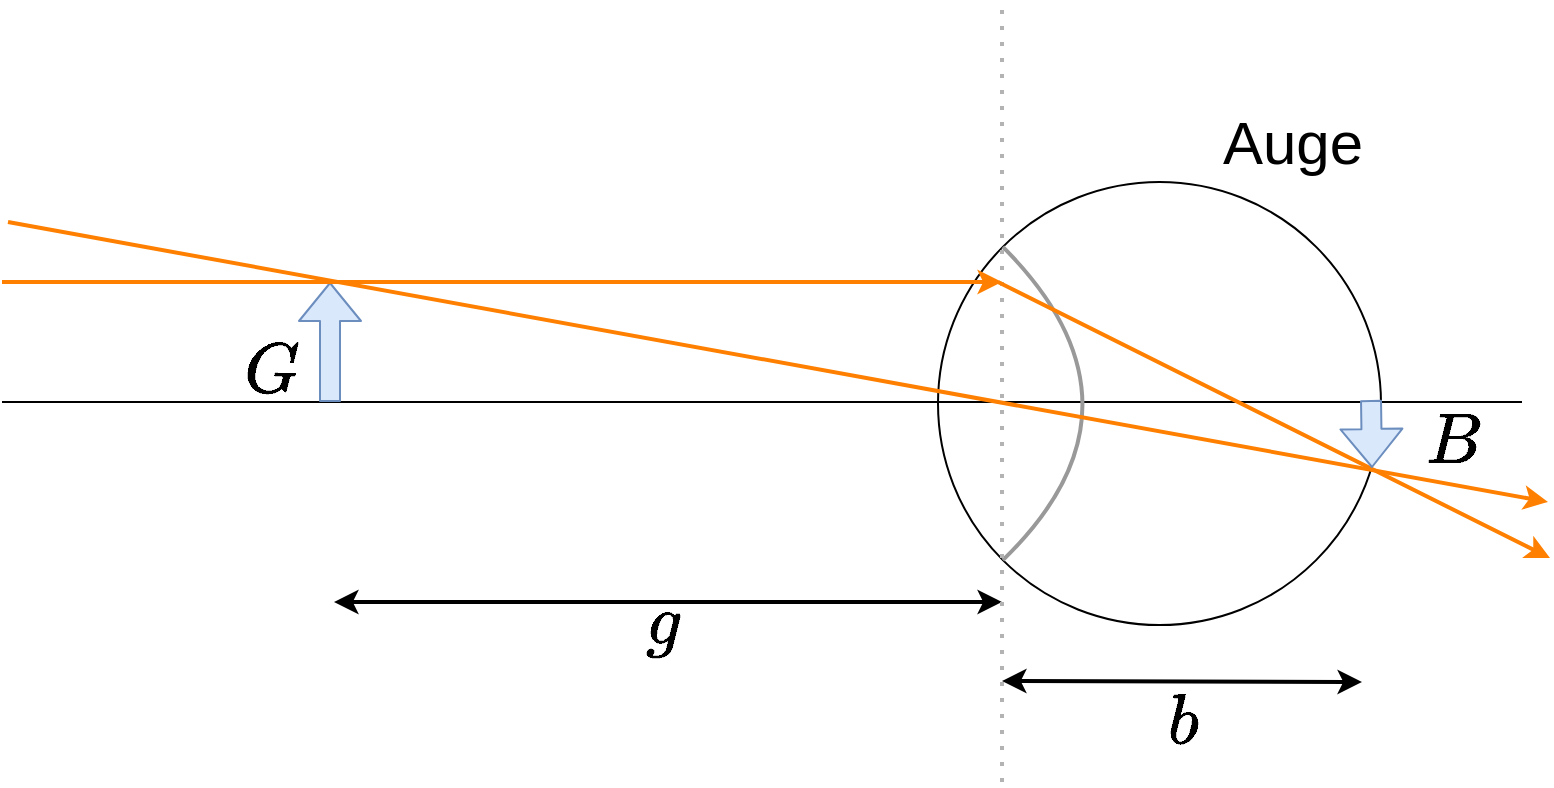 <mxfile version="17.2.4" type="device"><diagram id="3tDvDmqhQdE-J8vVAmm0" name="Seite-1"><mxGraphModel dx="1845" dy="679" grid="1" gridSize="10" guides="1" tooltips="1" connect="1" arrows="1" fold="1" page="1" pageScale="1" pageWidth="827" pageHeight="1169" math="1" shadow="0"><root><mxCell id="0"/><mxCell id="1" parent="0"/><mxCell id="GEFgdalhLNKTZQKOLcyC-4" value="" style="endArrow=none;html=1;strokeWidth=1;curved=1;startArrow=none;" parent="1" edge="1"><mxGeometry width="50" height="50" relative="1" as="geometry"><mxPoint x="640" y="360" as="sourcePoint"/><mxPoint x="-120" y="360" as="targetPoint"/></mxGeometry></mxCell><mxCell id="GEFgdalhLNKTZQKOLcyC-5" value="" style="shape=flexArrow;endArrow=classic;html=1;strokeWidth=1;curved=1;fillColor=#dae8fc;strokeColor=#6c8ebf;" parent="1" edge="1"><mxGeometry width="50" height="50" relative="1" as="geometry"><mxPoint x="44" y="360" as="sourcePoint"/><mxPoint x="44" y="300" as="targetPoint"/></mxGeometry></mxCell><mxCell id="GEFgdalhLNKTZQKOLcyC-9" value="" style="endArrow=none;html=1;strokeWidth=1;curved=1;" parent="1" edge="1"><mxGeometry width="50" height="50" relative="1" as="geometry"><mxPoint x="560" y="360" as="sourcePoint"/><mxPoint x="560" y="360" as="targetPoint"/></mxGeometry></mxCell><mxCell id="GEFgdalhLNKTZQKOLcyC-17" value="$$G$$" style="text;html=1;resizable=0;autosize=1;align=center;verticalAlign=middle;points=[];fillColor=none;strokeColor=none;rounded=0;fontSize=30;" parent="1" vertex="1"><mxGeometry x="-40" y="325" width="110" height="40" as="geometry"/></mxCell><mxCell id="GEFgdalhLNKTZQKOLcyC-19" value="" style="endArrow=classic;startArrow=classic;html=1;fontSize=30;strokeColor=#000000;strokeWidth=2;curved=1;" parent="1" edge="1"><mxGeometry width="50" height="50" relative="1" as="geometry"><mxPoint x="380" y="499.5" as="sourcePoint"/><mxPoint x="560" y="500" as="targetPoint"/></mxGeometry></mxCell><mxCell id="GEFgdalhLNKTZQKOLcyC-20" value="$$g$$" style="text;html=1;resizable=0;autosize=1;align=center;verticalAlign=middle;points=[];fillColor=none;strokeColor=none;rounded=0;fontSize=30;" parent="1" vertex="1"><mxGeometry x="160" y="450" width="100" height="40" as="geometry"/></mxCell><mxCell id="GEFgdalhLNKTZQKOLcyC-21" value="" style="endArrow=classic;startArrow=classic;html=1;fontSize=30;strokeColor=#000000;strokeWidth=2;curved=1;" parent="1" edge="1"><mxGeometry width="50" height="50" relative="1" as="geometry"><mxPoint x="46" y="460" as="sourcePoint"/><mxPoint x="380" y="460" as="targetPoint"/></mxGeometry></mxCell><mxCell id="GEFgdalhLNKTZQKOLcyC-22" value="$$b$$" style="text;html=1;resizable=0;autosize=1;align=center;verticalAlign=middle;points=[];fillColor=none;strokeColor=none;rounded=0;fontSize=30;" parent="1" vertex="1"><mxGeometry x="420" y="500" width="100" height="40" as="geometry"/></mxCell><mxCell id="O7H7acLFuo7m2hRL6-Ge-1" value="" style="ellipse;whiteSpace=wrap;html=1;aspect=fixed;fontSize=30;fillColor=none;" parent="1" vertex="1"><mxGeometry x="348" y="250" width="221.5" height="221.5" as="geometry"/></mxCell><mxCell id="O7H7acLFuo7m2hRL6-Ge-2" value="" style="endArrow=none;html=1;fontSize=30;strokeColor=#999999;strokeWidth=2;curved=1;entryX=0;entryY=0;entryDx=0;entryDy=0;exitX=0;exitY=1;exitDx=0;exitDy=0;" parent="1" source="O7H7acLFuo7m2hRL6-Ge-1" target="O7H7acLFuo7m2hRL6-Ge-1" edge="1"><mxGeometry width="50" height="50" relative="1" as="geometry"><mxPoint x="50" y="461.5" as="sourcePoint"/><mxPoint x="100" y="411.5" as="targetPoint"/><Array as="points"><mxPoint x="460" y="362"/></Array></mxGeometry></mxCell><mxCell id="O7H7acLFuo7m2hRL6-Ge-3" value="Auge" style="text;html=1;resizable=0;autosize=1;align=center;verticalAlign=middle;points=[];fillColor=none;strokeColor=none;rounded=0;fontSize=30;" parent="1" vertex="1"><mxGeometry x="479.5" y="210" width="90" height="40" as="geometry"/></mxCell><mxCell id="O7H7acLFuo7m2hRL6-Ge-4" value="" style="endArrow=none;dashed=1;html=1;dashPattern=1 3;strokeWidth=2;rounded=0;strokeColor=#B3B3B3;" parent="1" edge="1"><mxGeometry width="50" height="50" relative="1" as="geometry"><mxPoint x="380" y="550" as="sourcePoint"/><mxPoint x="380" y="160" as="targetPoint"/></mxGeometry></mxCell><mxCell id="O7H7acLFuo7m2hRL6-Ge-5" value="" style="endArrow=classic;html=1;strokeWidth=2;curved=1;strokeColor=#FF8000;" parent="1" edge="1"><mxGeometry width="50" height="50" relative="1" as="geometry"><mxPoint x="-117" y="270" as="sourcePoint"/><mxPoint x="653" y="410" as="targetPoint"/></mxGeometry></mxCell><mxCell id="zttwiVRS2sUNToRRxfDG-1" value="" style="endArrow=classic;html=1;strokeWidth=2;curved=1;strokeColor=#FF8000;" edge="1" parent="1"><mxGeometry width="50" height="50" relative="1" as="geometry"><mxPoint x="-120" y="300" as="sourcePoint"/><mxPoint x="380" y="300" as="targetPoint"/></mxGeometry></mxCell><mxCell id="zttwiVRS2sUNToRRxfDG-2" value="" style="endArrow=classic;html=1;strokeWidth=2;curved=1;strokeColor=#FF8000;" edge="1" parent="1"><mxGeometry width="50" height="50" relative="1" as="geometry"><mxPoint x="378" y="300" as="sourcePoint"/><mxPoint x="654" y="438" as="targetPoint"/></mxGeometry></mxCell><mxCell id="zttwiVRS2sUNToRRxfDG-3" value="" style="shape=flexArrow;endArrow=classic;html=1;strokeWidth=1;curved=1;fillColor=#dae8fc;strokeColor=#6c8ebf;" edge="1" parent="1"><mxGeometry width="50" height="50" relative="1" as="geometry"><mxPoint x="564.5" y="359" as="sourcePoint"/><mxPoint x="565" y="393" as="targetPoint"/></mxGeometry></mxCell><mxCell id="zttwiVRS2sUNToRRxfDG-4" value="$$B$$" style="text;html=1;resizable=0;autosize=1;align=center;verticalAlign=middle;points=[];fillColor=none;strokeColor=none;rounded=0;fontSize=30;" vertex="1" parent="1"><mxGeometry x="555" y="360" width="100" height="40" as="geometry"/></mxCell></root></mxGraphModel></diagram></mxfile>